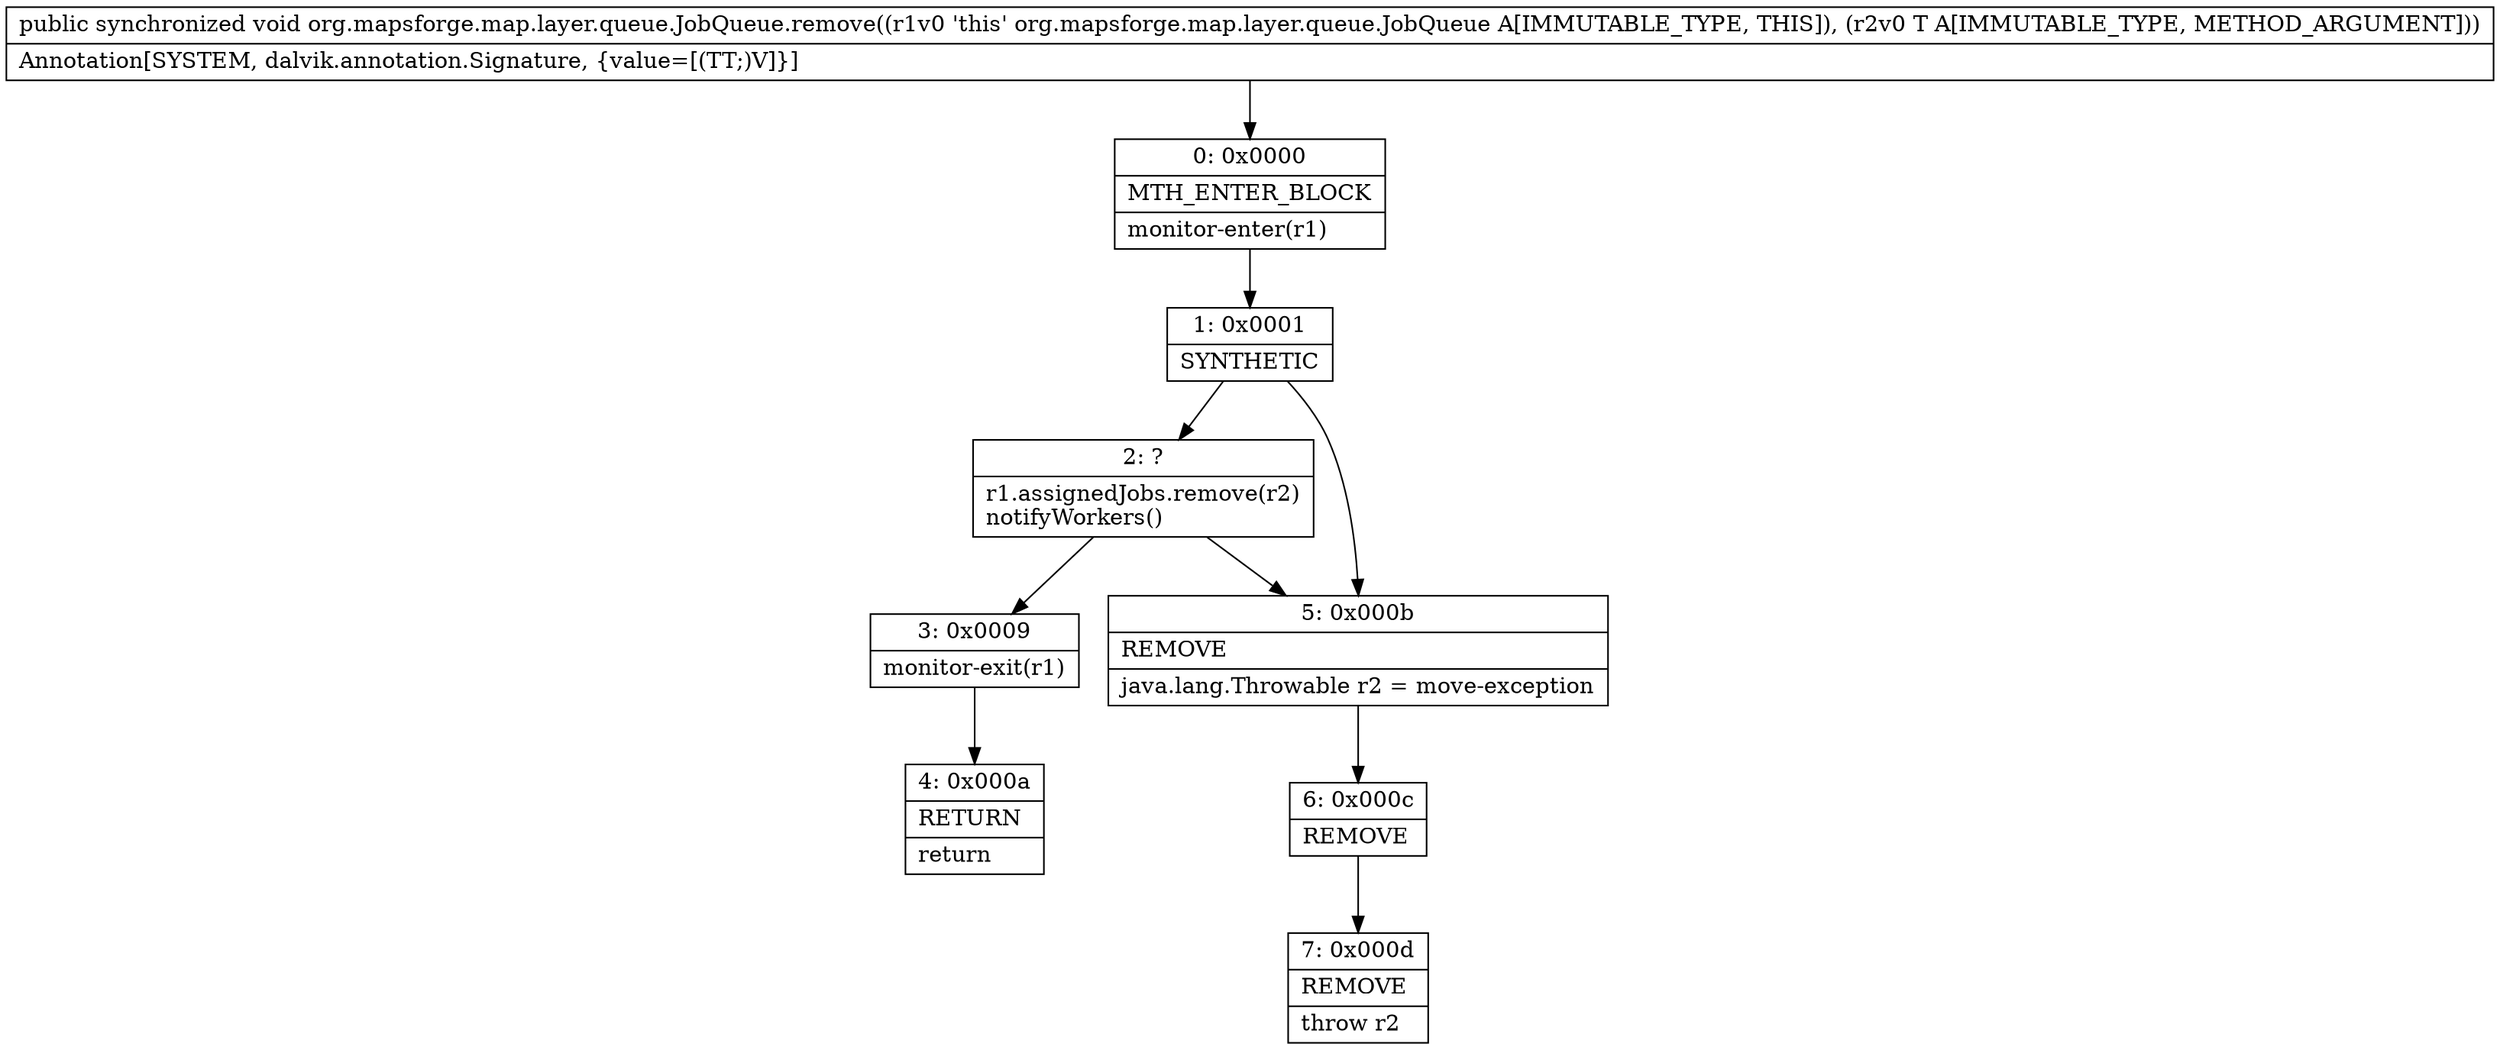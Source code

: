 digraph "CFG fororg.mapsforge.map.layer.queue.JobQueue.remove(Lorg\/mapsforge\/map\/layer\/queue\/Job;)V" {
Node_0 [shape=record,label="{0\:\ 0x0000|MTH_ENTER_BLOCK\l|monitor\-enter(r1)\l}"];
Node_1 [shape=record,label="{1\:\ 0x0001|SYNTHETIC\l}"];
Node_2 [shape=record,label="{2\:\ ?|r1.assignedJobs.remove(r2)\lnotifyWorkers()\l}"];
Node_3 [shape=record,label="{3\:\ 0x0009|monitor\-exit(r1)\l}"];
Node_4 [shape=record,label="{4\:\ 0x000a|RETURN\l|return\l}"];
Node_5 [shape=record,label="{5\:\ 0x000b|REMOVE\l|java.lang.Throwable r2 = move\-exception\l}"];
Node_6 [shape=record,label="{6\:\ 0x000c|REMOVE\l}"];
Node_7 [shape=record,label="{7\:\ 0x000d|REMOVE\l|throw r2\l}"];
MethodNode[shape=record,label="{public synchronized void org.mapsforge.map.layer.queue.JobQueue.remove((r1v0 'this' org.mapsforge.map.layer.queue.JobQueue A[IMMUTABLE_TYPE, THIS]), (r2v0 T A[IMMUTABLE_TYPE, METHOD_ARGUMENT]))  | Annotation[SYSTEM, dalvik.annotation.Signature, \{value=[(TT;)V]\}]\l}"];
MethodNode -> Node_0;
Node_0 -> Node_1;
Node_1 -> Node_2;
Node_1 -> Node_5;
Node_2 -> Node_3;
Node_2 -> Node_5;
Node_3 -> Node_4;
Node_5 -> Node_6;
Node_6 -> Node_7;
}

